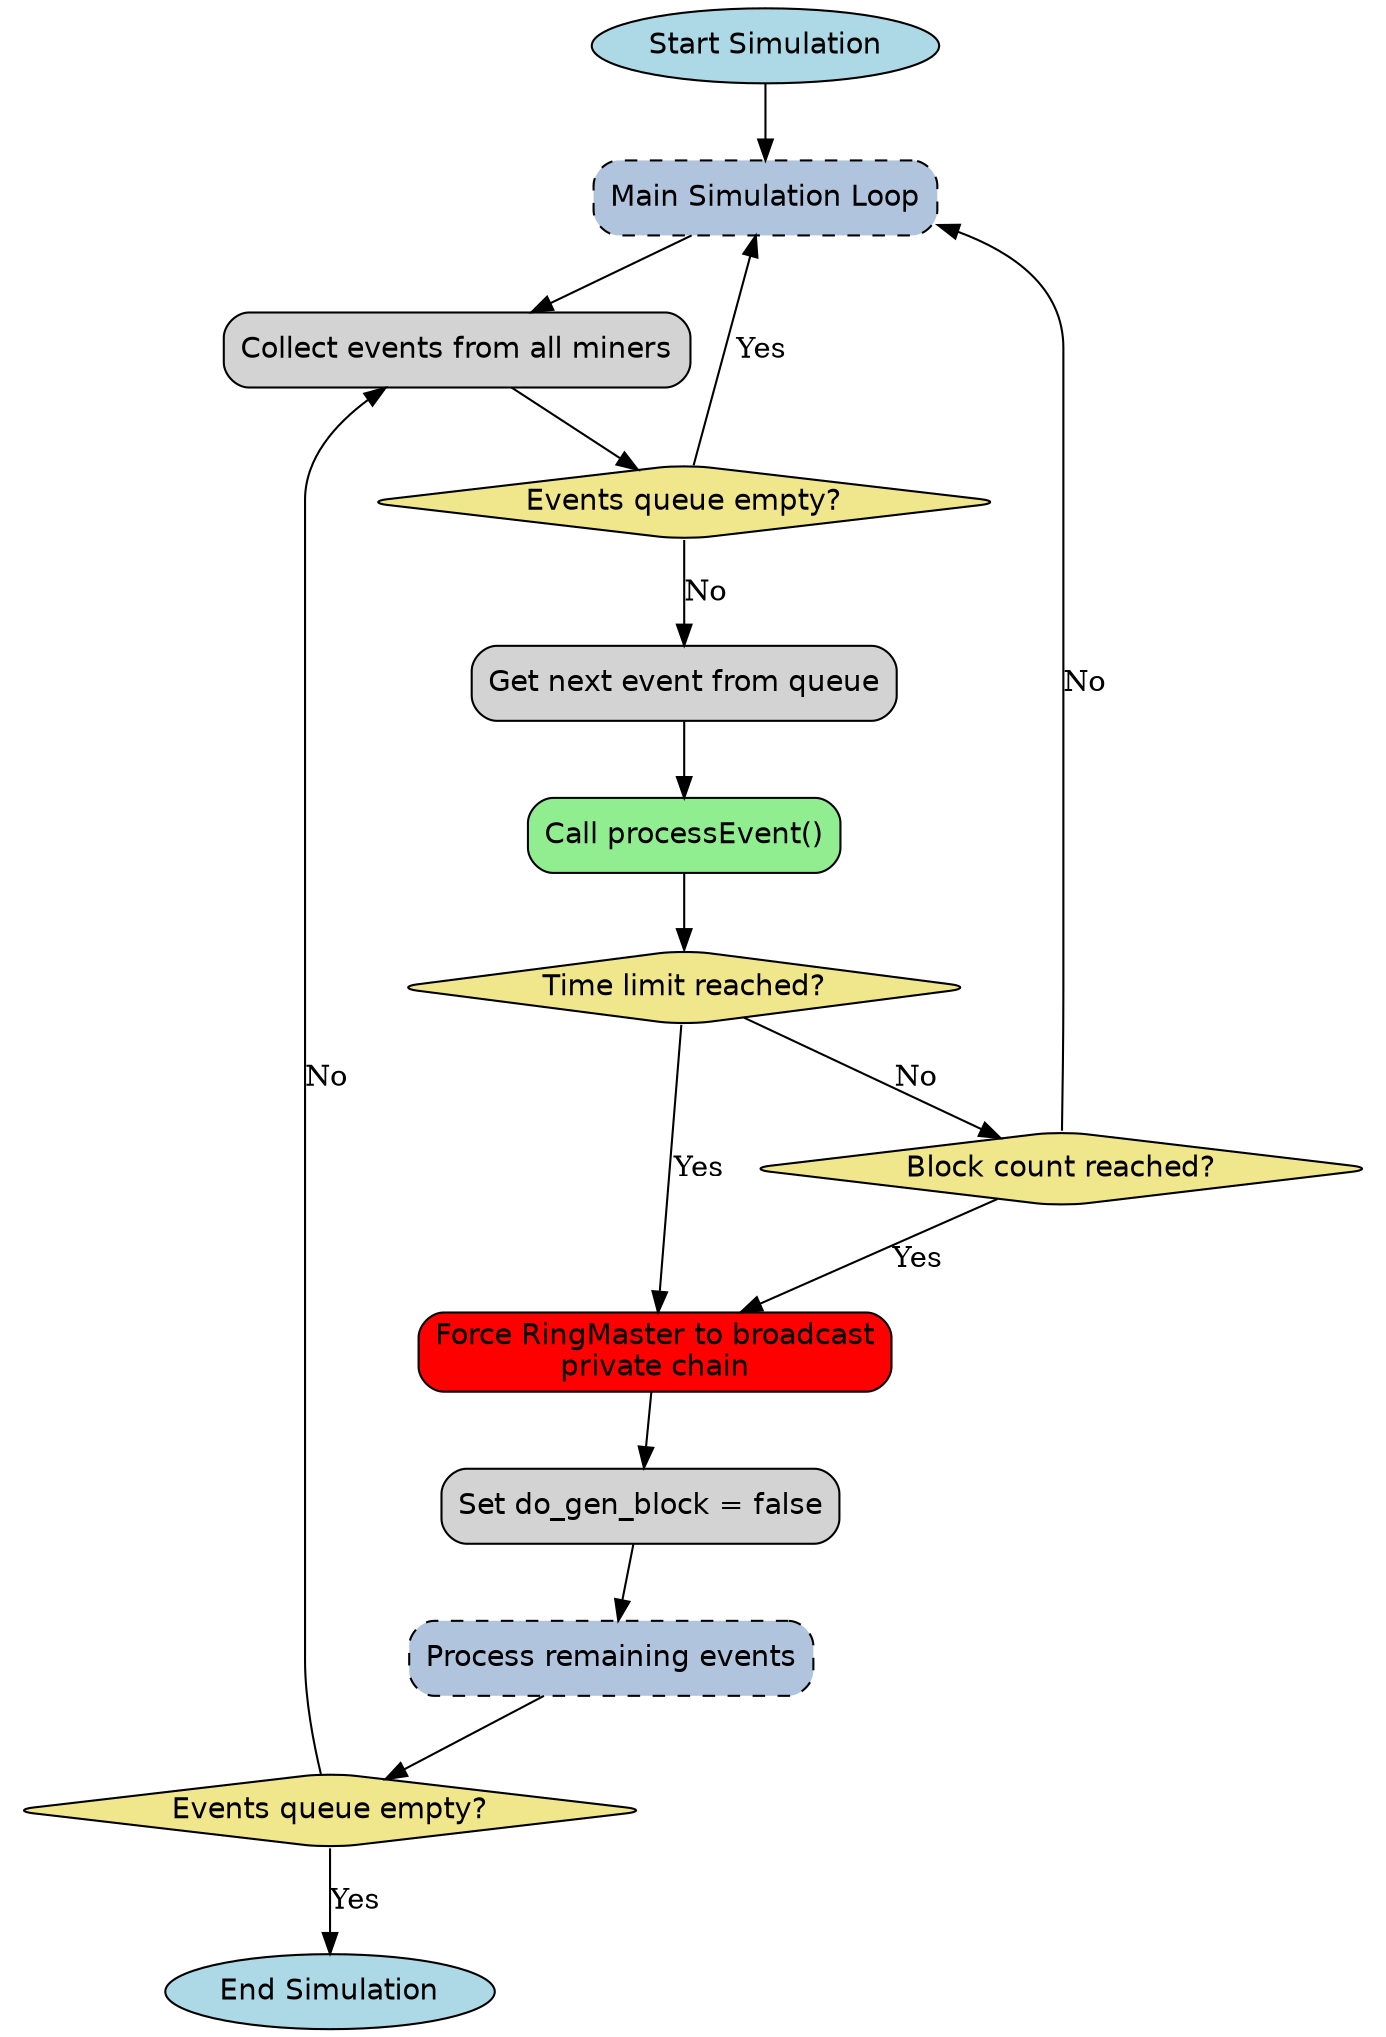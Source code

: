digraph simulationRunFlow {
    rankdir=TB;
    
    // Node styles
    node [shape=box, style="filled,rounded", fontname="Helvetica"];
    start_node [label="Start Simulation", shape=ellipse, fillcolor=lightblue];
    end_node [label="End Simulation", shape=ellipse, fillcolor=lightblue];
    
    // Main simulation loop
    main_loop [
        label="Main Simulation Loop",
        shape=box,
        style="filled,rounded,dashed",
        fillcolor=lightsteelblue
    ];
    
    get_events [
        label="Collect events from all miners",
        shape=box,
        fillcolor=lightgrey
    ];
    
    check_events_empty [
        label="Events queue empty?",
        shape=diamond,
        fillcolor=khaki
    ];
    
    pop_event [
        label="Get next event from queue",
        shape=box,
        fillcolor=lightgrey
    ];
    
    process_event [
        label="Call processEvent()",
        shape=box,
        fillcolor=lightgreen
    ];
    
    check_time_limit [
        label="Time limit reached?",
        shape=diamond,
        fillcolor=khaki
    ];
    
    check_block_limit [
        label="Block count reached?",
        shape=diamond,
        fillcolor=khaki
    ];
    
    // Final broadcast
    force_broadcast_private [
        label="Force RingMaster to broadcast\nprivate chain",
        shape=box,
        fillcolor=red
    ];
    
    set_no_gen_block [
        label="Set do_gen_block = false",
        shape=box,
        fillcolor=lightgrey
    ];
    
    // Cleanup loop
    cleanup_loop [
        label="Process remaining events",
        shape=box,
        style="filled,rounded,dashed",
        fillcolor=lightsteelblue
    ];
    
    check_events_empty_cleanup [
        label="Events queue empty?",
        shape=diamond,
        fillcolor=khaki
    ];
    
    // Connect nodes
    start_node -> main_loop;
    
    // Main loop
    main_loop -> get_events;
    get_events -> check_events_empty;
    check_events_empty -> main_loop [label="Yes"];
    check_events_empty -> pop_event [label="No"];
    pop_event -> process_event;
    process_event -> check_time_limit;
    check_time_limit -> force_broadcast_private [label="Yes"];
    check_time_limit -> check_block_limit [label="No"];
    check_block_limit -> force_broadcast_private [label="Yes"];
    check_block_limit -> main_loop [label="No"];
    
    // Cleanup phase
    force_broadcast_private -> set_no_gen_block;
    set_no_gen_block -> cleanup_loop;
    
    cleanup_loop -> check_events_empty_cleanup;
    check_events_empty_cleanup -> end_node [label="Yes"];
    check_events_empty_cleanup -> get_events [label="No"];
} 